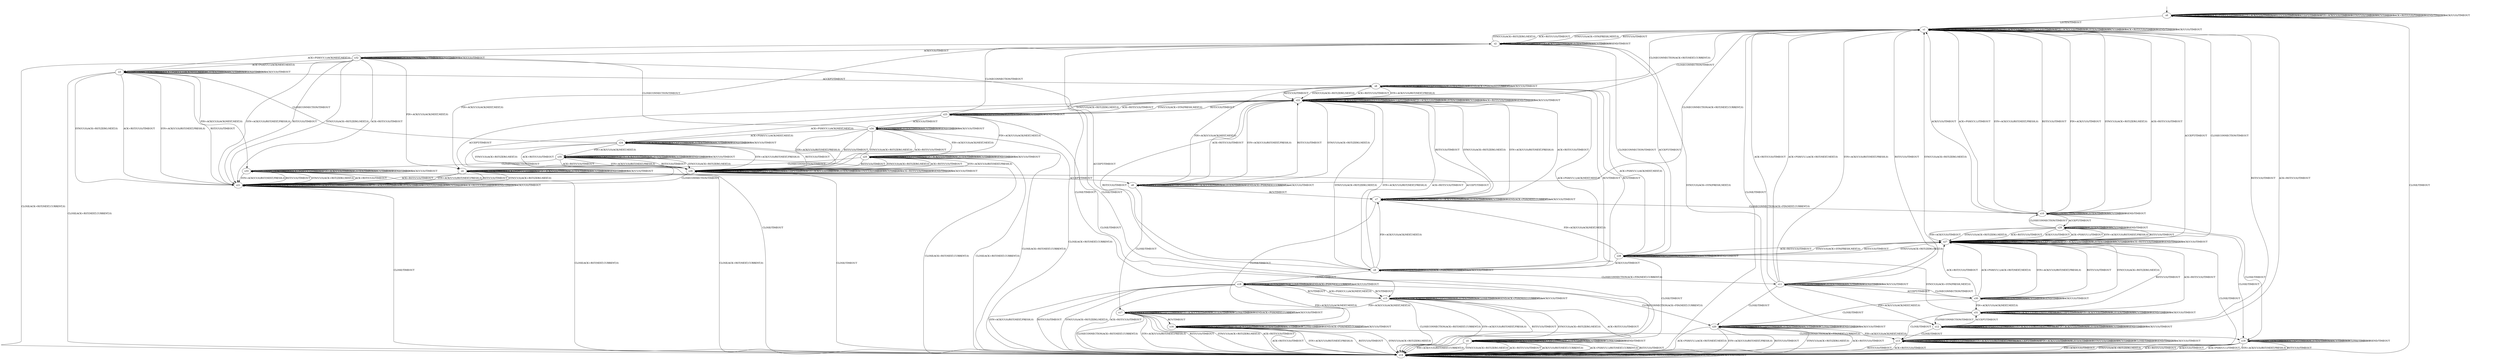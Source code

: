 digraph h7 {
s0 [label="s0"];
s1 [label="s1"];
s2 [label="s2"];
s3 [label="s3"];
s4 [label="s4"];
s5 [label="s5"];
s6 [label="s6"];
s7 [label="s7"];
s8 [label="s8"];
s9 [label="s9"];
s10 [label="s10"];
s11 [label="s11"];
s12 [label="s12"];
s13 [label="s13"];
s14 [label="s14"];
s15 [label="s15"];
s16 [label="s16"];
s17 [label="s17"];
s18 [label="s18"];
s19 [label="s19"];
s20 [label="s20"];
s21 [label="s21"];
s22 [label="s22"];
s23 [label="s23"];
s24 [label="s24"];
s25 [label="s25"];
s26 [label="s26"];
s27 [label="s27"];
s28 [label="s28"];
s29 [label="s29"];
s30 [label="s30"];
s31 [label="s31"];
s32 [label="s32"];
s33 [label="s33"];
s34 [label="s34"];
s35 [label="s35"];
s0 -> s0 [label="CLOSECONNECTION/TIMEOUT"];
s0 -> s0 [label="ACK+PSH(V,V,1)/TIMEOUT"];
s0 -> s0 [label="SYN+ACK(V,V,0)/TIMEOUT"];
s0 -> s0 [label="RST(V,V,0)/TIMEOUT"];
s0 -> s0 [label="ACCEPT/TIMEOUT"];
s0 -> s0 [label="FIN+ACK(V,V,0)/TIMEOUT"];
s0 -> s1 [label="LISTEN/TIMEOUT"];
s0 -> s0 [label="SYN(V,V,0)/TIMEOUT"];
s0 -> s0 [label="RCV/TIMEOUT"];
s0 -> s0 [label="ACK+RST(V,V,0)/TIMEOUT"];
s0 -> s14 [label="CLOSE/TIMEOUT"];
s0 -> s0 [label="SEND/TIMEOUT"];
s0 -> s0 [label="ACK(V,V,0)/TIMEOUT"];
s1 -> s1 [label="CLOSECONNECTION/TIMEOUT"];
s1 -> s1 [label="ACK+PSH(V,V,1)/TIMEOUT"];
s1 -> s1 [label="SYN+ACK(V,V,0)/TIMEOUT"];
s1 -> s1 [label="RST(V,V,0)/TIMEOUT"];
s1 -> s27 [label="ACCEPT/TIMEOUT"];
s1 -> s1 [label="FIN+ACK(V,V,0)/TIMEOUT"];
s1 -> s1 [label="LISTEN/TIMEOUT"];
s1 -> s2 [label="SYN(V,V,0)/ACK+SYN(FRESH,NEXT,0)"];
s1 -> s1 [label="RCV/TIMEOUT"];
s1 -> s1 [label="ACK+RST(V,V,0)/TIMEOUT"];
s1 -> s14 [label="CLOSE/TIMEOUT"];
s1 -> s1 [label="SEND/TIMEOUT"];
s1 -> s1 [label="ACK(V,V,0)/TIMEOUT"];
s2 -> s2 [label="CLOSECONNECTION/TIMEOUT"];
s2 -> s3 [label="ACK+PSH(V,V,1)/ACK(NEXT,NEXT,0)"];
s2 -> s2 [label="SYN+ACK(V,V,0)/TIMEOUT"];
s2 -> s1 [label="RST(V,V,0)/TIMEOUT"];
s2 -> s28 [label="ACCEPT/TIMEOUT"];
s2 -> s4 [label="FIN+ACK(V,V,0)/ACK(NEXT,NEXT,0)"];
s2 -> s2 [label="LISTEN/TIMEOUT"];
s2 -> s1 [label="SYN(V,V,0)/ACK+RST(ZERO,NEXT,0)"];
s2 -> s2 [label="RCV/TIMEOUT"];
s2 -> s1 [label="ACK+RST(V,V,0)/TIMEOUT"];
s2 -> s5 [label="CLOSE/TIMEOUT"];
s2 -> s2 [label="SEND/TIMEOUT"];
s2 -> s32 [label="ACK(V,V,0)/TIMEOUT"];
s3 -> s3 [label="CLOSECONNECTION/TIMEOUT"];
s3 -> s3 [label="ACK+PSH(V,V,1)/ACK(NEXT,NEXT,0)"];
s3 -> s21 [label="SYN+ACK(V,V,0)/RST(NEXT,FRESH,0)"];
s3 -> s21 [label="RST(V,V,0)/TIMEOUT"];
s3 -> s6 [label="ACCEPT/TIMEOUT"];
s3 -> s33 [label="FIN+ACK(V,V,0)/ACK(NEXT,NEXT,0)"];
s3 -> s3 [label="LISTEN/TIMEOUT"];
s3 -> s21 [label="SYN(V,V,0)/ACK+RST(ZERO,NEXT,0)"];
s3 -> s3 [label="RCV/TIMEOUT"];
s3 -> s21 [label="ACK+RST(V,V,0)/TIMEOUT"];
s3 -> s14 [label="CLOSE/ACK+RST(NEXT,CURRENT,0)"];
s3 -> s3 [label="SEND/TIMEOUT"];
s3 -> s3 [label="ACK(V,V,0)/TIMEOUT"];
s4 -> s4 [label="CLOSECONNECTION/TIMEOUT"];
s4 -> s4 [label="ACK+PSH(V,V,1)/TIMEOUT"];
s4 -> s21 [label="SYN+ACK(V,V,0)/RST(NEXT,FRESH,0)"];
s4 -> s21 [label="RST(V,V,0)/TIMEOUT"];
s4 -> s7 [label="ACCEPT/TIMEOUT"];
s4 -> s4 [label="FIN+ACK(V,V,0)/TIMEOUT"];
s4 -> s4 [label="LISTEN/TIMEOUT"];
s4 -> s21 [label="SYN(V,V,0)/ACK+RST(ZERO,NEXT,0)"];
s4 -> s4 [label="RCV/TIMEOUT"];
s4 -> s21 [label="ACK+RST(V,V,0)/TIMEOUT"];
s4 -> s14 [label="CLOSE/ACK+RST(NEXT,CURRENT,0)"];
s4 -> s4 [label="SEND/TIMEOUT"];
s4 -> s4 [label="ACK(V,V,0)/TIMEOUT"];
s5 -> s5 [label="CLOSECONNECTION/TIMEOUT"];
s5 -> s14 [label="ACK+PSH(V,V,1)/RST(NEXT,CURRENT,0)"];
s5 -> s5 [label="SYN+ACK(V,V,0)/TIMEOUT"];
s5 -> s14 [label="RST(V,V,0)/TIMEOUT"];
s5 -> s5 [label="ACCEPT/TIMEOUT"];
s5 -> s14 [label="FIN+ACK(V,V,0)/RST(NEXT,CURRENT,0)"];
s5 -> s5 [label="LISTEN/TIMEOUT"];
s5 -> s14 [label="SYN(V,V,0)/ACK+RST(ZERO,NEXT,0)"];
s5 -> s5 [label="RCV/TIMEOUT"];
s5 -> s14 [label="ACK+RST(V,V,0)/TIMEOUT"];
s5 -> s5 [label="CLOSE/TIMEOUT"];
s5 -> s5 [label="SEND/TIMEOUT"];
s5 -> s14 [label="ACK(V,V,0)/RST(NEXT,CURRENT,0)"];
s6 -> s1 [label="CLOSECONNECTION/ACK+RST(NEXT,CURRENT,0)"];
s6 -> s6 [label="ACK+PSH(V,V,1)/ACK(NEXT,NEXT,0)"];
s6 -> s22 [label="SYN+ACK(V,V,0)/RST(NEXT,FRESH,0)"];
s6 -> s22 [label="RST(V,V,0)/TIMEOUT"];
s6 -> s6 [label="ACCEPT/TIMEOUT"];
s6 -> s8 [label="FIN+ACK(V,V,0)/ACK(NEXT,NEXT,0)"];
s6 -> s6 [label="LISTEN/TIMEOUT"];
s6 -> s22 [label="SYN(V,V,0)/ACK+RST(ZERO,NEXT,0)"];
s6 -> s9 [label="RCV/TIMEOUT"];
s6 -> s22 [label="ACK+RST(V,V,0)/TIMEOUT"];
s6 -> s15 [label="CLOSE/TIMEOUT"];
s6 -> s6 [label="SEND/ACK+PSH(NEXT,CURRENT,1)"];
s6 -> s6 [label="ACK(V,V,0)/TIMEOUT"];
s7 -> s10 [label="CLOSECONNECTION/ACK+FIN(NEXT,CURRENT,0)"];
s7 -> s7 [label="ACK+PSH(V,V,1)/TIMEOUT"];
s7 -> s22 [label="SYN+ACK(V,V,0)/RST(NEXT,FRESH,0)"];
s7 -> s22 [label="RST(V,V,0)/TIMEOUT"];
s7 -> s7 [label="ACCEPT/TIMEOUT"];
s7 -> s7 [label="FIN+ACK(V,V,0)/TIMEOUT"];
s7 -> s7 [label="LISTEN/TIMEOUT"];
s7 -> s22 [label="SYN(V,V,0)/ACK+RST(ZERO,NEXT,0)"];
s7 -> s7 [label="RCV/TIMEOUT"];
s7 -> s22 [label="ACK+RST(V,V,0)/TIMEOUT"];
s7 -> s16 [label="CLOSE/TIMEOUT"];
s7 -> s7 [label="SEND/ACK+PSH(NEXT,CURRENT,1)"];
s7 -> s7 [label="ACK(V,V,0)/TIMEOUT"];
s8 -> s1 [label="CLOSECONNECTION/ACK+RST(NEXT,CURRENT,0)"];
s8 -> s8 [label="ACK+PSH(V,V,1)/TIMEOUT"];
s8 -> s22 [label="SYN+ACK(V,V,0)/RST(NEXT,FRESH,0)"];
s8 -> s22 [label="RST(V,V,0)/TIMEOUT"];
s8 -> s8 [label="ACCEPT/TIMEOUT"];
s8 -> s8 [label="FIN+ACK(V,V,0)/TIMEOUT"];
s8 -> s8 [label="LISTEN/TIMEOUT"];
s8 -> s22 [label="SYN(V,V,0)/ACK+RST(ZERO,NEXT,0)"];
s8 -> s7 [label="RCV/TIMEOUT"];
s8 -> s22 [label="ACK+RST(V,V,0)/TIMEOUT"];
s8 -> s17 [label="CLOSE/TIMEOUT"];
s8 -> s8 [label="SEND/ACK+PSH(NEXT,CURRENT,1)"];
s8 -> s8 [label="ACK(V,V,0)/TIMEOUT"];
s9 -> s11 [label="CLOSECONNECTION/ACK+FIN(NEXT,CURRENT,0)"];
s9 -> s6 [label="ACK+PSH(V,V,1)/ACK(NEXT,NEXT,0)"];
s9 -> s22 [label="SYN+ACK(V,V,0)/RST(NEXT,FRESH,0)"];
s9 -> s22 [label="RST(V,V,0)/TIMEOUT"];
s9 -> s9 [label="ACCEPT/TIMEOUT"];
s9 -> s7 [label="FIN+ACK(V,V,0)/ACK(NEXT,NEXT,0)"];
s9 -> s9 [label="LISTEN/TIMEOUT"];
s9 -> s22 [label="SYN(V,V,0)/ACK+RST(ZERO,NEXT,0)"];
s9 -> s6 [label="RCV/TIMEOUT"];
s9 -> s22 [label="ACK+RST(V,V,0)/TIMEOUT"];
s9 -> s18 [label="CLOSE/TIMEOUT"];
s9 -> s9 [label="SEND/ACK+PSH(NEXT,CURRENT,1)"];
s9 -> s9 [label="ACK(V,V,0)/TIMEOUT"];
s10 -> s10 [label="CLOSECONNECTION/TIMEOUT"];
s10 -> s1 [label="ACK+PSH(V,V,1)/TIMEOUT"];
s10 -> s1 [label="SYN+ACK(V,V,0)/RST(NEXT,FRESH,0)"];
s10 -> s1 [label="RST(V,V,0)/TIMEOUT"];
s10 -> s29 [label="ACCEPT/TIMEOUT"];
s10 -> s1 [label="FIN+ACK(V,V,0)/TIMEOUT"];
s10 -> s10 [label="LISTEN/TIMEOUT"];
s10 -> s1 [label="SYN(V,V,0)/ACK+RST(ZERO,NEXT,0)"];
s10 -> s10 [label="RCV/TIMEOUT"];
s10 -> s1 [label="ACK+RST(V,V,0)/TIMEOUT"];
s10 -> s19 [label="CLOSE/TIMEOUT"];
s10 -> s10 [label="SEND/TIMEOUT"];
s10 -> s1 [label="ACK(V,V,0)/TIMEOUT"];
s11 -> s11 [label="CLOSECONNECTION/TIMEOUT"];
s11 -> s1 [label="ACK+PSH(V,V,1)/ACK+RST(NEXT,NEXT,0)"];
s11 -> s1 [label="SYN+ACK(V,V,0)/RST(NEXT,FRESH,0)"];
s11 -> s1 [label="RST(V,V,0)/TIMEOUT"];
s11 -> s30 [label="ACCEPT/TIMEOUT"];
s11 -> s12 [label="FIN+ACK(V,V,0)/ACK(NEXT,NEXT,0)"];
s11 -> s11 [label="LISTEN/TIMEOUT"];
s11 -> s1 [label="SYN(V,V,0)/ACK+RST(ZERO,NEXT,0)"];
s11 -> s11 [label="RCV/TIMEOUT"];
s11 -> s1 [label="ACK+RST(V,V,0)/TIMEOUT"];
s11 -> s20 [label="CLOSE/TIMEOUT"];
s11 -> s11 [label="SEND/TIMEOUT"];
s11 -> s11 [label="ACK(V,V,0)/TIMEOUT"];
s12 -> s12 [label="CLOSECONNECTION/TIMEOUT"];
s12 -> s12 [label="ACK+PSH(V,V,1)/TIMEOUT"];
s12 -> s12 [label="SYN+ACK(V,V,0)/RST(NEXT,FRESH,0)"];
s12 -> s1 [label="RST(V,V,0)/TIMEOUT"];
s12 -> s31 [label="ACCEPT/TIMEOUT"];
s12 -> s12 [label="FIN+ACK(V,V,0)/TIMEOUT"];
s12 -> s12 [label="LISTEN/TIMEOUT"];
s12 -> s2 [label="SYN(V,V,0)/ACK+SYN(FRESH,NEXT,0)"];
s12 -> s12 [label="RCV/TIMEOUT"];
s12 -> s1 [label="ACK+RST(V,V,0)/TIMEOUT"];
s12 -> s13 [label="CLOSE/TIMEOUT"];
s12 -> s12 [label="SEND/TIMEOUT"];
s12 -> s12 [label="ACK(V,V,0)/TIMEOUT"];
s13 -> s13 [label="CLOSECONNECTION/TIMEOUT"];
s13 -> s13 [label="ACK+PSH(V,V,1)/TIMEOUT"];
s13 -> s13 [label="SYN+ACK(V,V,0)/RST(NEXT,FRESH,0)"];
s13 -> s14 [label="RST(V,V,0)/TIMEOUT"];
s13 -> s13 [label="ACCEPT/TIMEOUT"];
s13 -> s13 [label="FIN+ACK(V,V,0)/TIMEOUT"];
s13 -> s13 [label="LISTEN/TIMEOUT"];
s13 -> s13 [label="SYN(V,V,0)/TIMEOUT"];
s13 -> s13 [label="RCV/TIMEOUT"];
s13 -> s14 [label="ACK+RST(V,V,0)/TIMEOUT"];
s13 -> s13 [label="CLOSE/TIMEOUT"];
s13 -> s13 [label="SEND/TIMEOUT"];
s13 -> s13 [label="ACK(V,V,0)/TIMEOUT"];
s14 -> s14 [label="CLOSECONNECTION/TIMEOUT"];
s14 -> s14 [label="ACK+PSH(V,V,1)/TIMEOUT"];
s14 -> s14 [label="SYN+ACK(V,V,0)/TIMEOUT"];
s14 -> s14 [label="RST(V,V,0)/TIMEOUT"];
s14 -> s14 [label="ACCEPT/TIMEOUT"];
s14 -> s14 [label="FIN+ACK(V,V,0)/TIMEOUT"];
s14 -> s14 [label="LISTEN/TIMEOUT"];
s14 -> s14 [label="SYN(V,V,0)/TIMEOUT"];
s14 -> s14 [label="RCV/TIMEOUT"];
s14 -> s14 [label="ACK+RST(V,V,0)/TIMEOUT"];
s14 -> s14 [label="CLOSE/TIMEOUT"];
s14 -> s14 [label="SEND/TIMEOUT"];
s14 -> s14 [label="ACK(V,V,0)/TIMEOUT"];
s15 -> s14 [label="CLOSECONNECTION/ACK+RST(NEXT,CURRENT,0)"];
s15 -> s15 [label="ACK+PSH(V,V,1)/ACK(NEXT,NEXT,0)"];
s15 -> s14 [label="SYN+ACK(V,V,0)/RST(NEXT,FRESH,0)"];
s15 -> s14 [label="RST(V,V,0)/TIMEOUT"];
s15 -> s15 [label="ACCEPT/TIMEOUT"];
s15 -> s17 [label="FIN+ACK(V,V,0)/ACK(NEXT,NEXT,0)"];
s15 -> s15 [label="LISTEN/TIMEOUT"];
s15 -> s14 [label="SYN(V,V,0)/ACK+RST(ZERO,NEXT,0)"];
s15 -> s18 [label="RCV/TIMEOUT"];
s15 -> s14 [label="ACK+RST(V,V,0)/TIMEOUT"];
s15 -> s15 [label="CLOSE/TIMEOUT"];
s15 -> s15 [label="SEND/ACK+PSH(NEXT,CURRENT,1)"];
s15 -> s15 [label="ACK(V,V,0)/TIMEOUT"];
s16 -> s19 [label="CLOSECONNECTION/ACK+FIN(NEXT,CURRENT,0)"];
s16 -> s16 [label="ACK+PSH(V,V,1)/TIMEOUT"];
s16 -> s14 [label="SYN+ACK(V,V,0)/RST(NEXT,FRESH,0)"];
s16 -> s14 [label="RST(V,V,0)/TIMEOUT"];
s16 -> s16 [label="ACCEPT/TIMEOUT"];
s16 -> s16 [label="FIN+ACK(V,V,0)/TIMEOUT"];
s16 -> s16 [label="LISTEN/TIMEOUT"];
s16 -> s14 [label="SYN(V,V,0)/ACK+RST(ZERO,NEXT,0)"];
s16 -> s16 [label="RCV/TIMEOUT"];
s16 -> s14 [label="ACK+RST(V,V,0)/TIMEOUT"];
s16 -> s16 [label="CLOSE/TIMEOUT"];
s16 -> s16 [label="SEND/ACK+PSH(NEXT,CURRENT,1)"];
s16 -> s16 [label="ACK(V,V,0)/TIMEOUT"];
s17 -> s14 [label="CLOSECONNECTION/ACK+RST(NEXT,CURRENT,0)"];
s17 -> s17 [label="ACK+PSH(V,V,1)/TIMEOUT"];
s17 -> s14 [label="SYN+ACK(V,V,0)/RST(NEXT,FRESH,0)"];
s17 -> s14 [label="RST(V,V,0)/TIMEOUT"];
s17 -> s17 [label="ACCEPT/TIMEOUT"];
s17 -> s17 [label="FIN+ACK(V,V,0)/TIMEOUT"];
s17 -> s17 [label="LISTEN/TIMEOUT"];
s17 -> s14 [label="SYN(V,V,0)/ACK+RST(ZERO,NEXT,0)"];
s17 -> s16 [label="RCV/TIMEOUT"];
s17 -> s14 [label="ACK+RST(V,V,0)/TIMEOUT"];
s17 -> s17 [label="CLOSE/TIMEOUT"];
s17 -> s17 [label="SEND/ACK+PSH(NEXT,CURRENT,1)"];
s17 -> s17 [label="ACK(V,V,0)/TIMEOUT"];
s18 -> s20 [label="CLOSECONNECTION/ACK+FIN(NEXT,CURRENT,0)"];
s18 -> s15 [label="ACK+PSH(V,V,1)/ACK(NEXT,NEXT,0)"];
s18 -> s14 [label="SYN+ACK(V,V,0)/RST(NEXT,FRESH,0)"];
s18 -> s14 [label="RST(V,V,0)/TIMEOUT"];
s18 -> s18 [label="ACCEPT/TIMEOUT"];
s18 -> s16 [label="FIN+ACK(V,V,0)/ACK(NEXT,NEXT,0)"];
s18 -> s18 [label="LISTEN/TIMEOUT"];
s18 -> s14 [label="SYN(V,V,0)/ACK+RST(ZERO,NEXT,0)"];
s18 -> s15 [label="RCV/TIMEOUT"];
s18 -> s14 [label="ACK+RST(V,V,0)/TIMEOUT"];
s18 -> s18 [label="CLOSE/TIMEOUT"];
s18 -> s18 [label="SEND/ACK+PSH(NEXT,CURRENT,1)"];
s18 -> s18 [label="ACK(V,V,0)/TIMEOUT"];
s19 -> s19 [label="CLOSECONNECTION/TIMEOUT"];
s19 -> s14 [label="ACK+PSH(V,V,1)/TIMEOUT"];
s19 -> s14 [label="SYN+ACK(V,V,0)/RST(NEXT,FRESH,0)"];
s19 -> s14 [label="RST(V,V,0)/TIMEOUT"];
s19 -> s19 [label="ACCEPT/TIMEOUT"];
s19 -> s14 [label="FIN+ACK(V,V,0)/TIMEOUT"];
s19 -> s19 [label="LISTEN/TIMEOUT"];
s19 -> s14 [label="SYN(V,V,0)/ACK+RST(ZERO,NEXT,0)"];
s19 -> s19 [label="RCV/TIMEOUT"];
s19 -> s14 [label="ACK+RST(V,V,0)/TIMEOUT"];
s19 -> s19 [label="CLOSE/TIMEOUT"];
s19 -> s19 [label="SEND/TIMEOUT"];
s19 -> s14 [label="ACK(V,V,0)/TIMEOUT"];
s20 -> s20 [label="CLOSECONNECTION/TIMEOUT"];
s20 -> s14 [label="ACK+PSH(V,V,1)/ACK+RST(NEXT,NEXT,0)"];
s20 -> s14 [label="SYN+ACK(V,V,0)/RST(NEXT,FRESH,0)"];
s20 -> s14 [label="RST(V,V,0)/TIMEOUT"];
s20 -> s20 [label="ACCEPT/TIMEOUT"];
s20 -> s13 [label="FIN+ACK(V,V,0)/ACK(NEXT,NEXT,0)"];
s20 -> s20 [label="LISTEN/TIMEOUT"];
s20 -> s14 [label="SYN(V,V,0)/ACK+RST(ZERO,NEXT,0)"];
s20 -> s20 [label="RCV/TIMEOUT"];
s20 -> s14 [label="ACK+RST(V,V,0)/TIMEOUT"];
s20 -> s20 [label="CLOSE/TIMEOUT"];
s20 -> s20 [label="SEND/TIMEOUT"];
s20 -> s20 [label="ACK(V,V,0)/TIMEOUT"];
s21 -> s21 [label="CLOSECONNECTION/TIMEOUT"];
s21 -> s21 [label="ACK+PSH(V,V,1)/TIMEOUT"];
s21 -> s21 [label="SYN+ACK(V,V,0)/TIMEOUT"];
s21 -> s21 [label="RST(V,V,0)/TIMEOUT"];
s21 -> s22 [label="ACCEPT/TIMEOUT"];
s21 -> s21 [label="FIN+ACK(V,V,0)/TIMEOUT"];
s21 -> s21 [label="LISTEN/TIMEOUT"];
s21 -> s21 [label="SYN(V,V,0)/TIMEOUT"];
s21 -> s21 [label="RCV/TIMEOUT"];
s21 -> s21 [label="ACK+RST(V,V,0)/TIMEOUT"];
s21 -> s14 [label="CLOSE/TIMEOUT"];
s21 -> s21 [label="SEND/TIMEOUT"];
s21 -> s21 [label="ACK(V,V,0)/TIMEOUT"];
s22 -> s1 [label="CLOSECONNECTION/TIMEOUT"];
s22 -> s22 [label="ACK+PSH(V,V,1)/TIMEOUT"];
s22 -> s22 [label="SYN+ACK(V,V,0)/TIMEOUT"];
s22 -> s22 [label="RST(V,V,0)/TIMEOUT"];
s22 -> s22 [label="ACCEPT/TIMEOUT"];
s22 -> s22 [label="FIN+ACK(V,V,0)/TIMEOUT"];
s22 -> s22 [label="LISTEN/TIMEOUT"];
s22 -> s23 [label="SYN(V,V,0)/ACK+SYN(FRESH,NEXT,0)"];
s22 -> s22 [label="RCV/TIMEOUT"];
s22 -> s22 [label="ACK+RST(V,V,0)/TIMEOUT"];
s22 -> s14 [label="CLOSE/TIMEOUT"];
s22 -> s22 [label="SEND/TIMEOUT"];
s22 -> s22 [label="ACK(V,V,0)/TIMEOUT"];
s23 -> s2 [label="CLOSECONNECTION/TIMEOUT"];
s23 -> s24 [label="ACK+PSH(V,V,1)/ACK(NEXT,NEXT,0)"];
s23 -> s23 [label="SYN+ACK(V,V,0)/TIMEOUT"];
s23 -> s22 [label="RST(V,V,0)/TIMEOUT"];
s23 -> s23 [label="ACCEPT/TIMEOUT"];
s23 -> s25 [label="FIN+ACK(V,V,0)/ACK(NEXT,NEXT,0)"];
s23 -> s23 [label="LISTEN/TIMEOUT"];
s23 -> s22 [label="SYN(V,V,0)/ACK+RST(ZERO,NEXT,0)"];
s23 -> s23 [label="RCV/TIMEOUT"];
s23 -> s22 [label="ACK+RST(V,V,0)/TIMEOUT"];
s23 -> s5 [label="CLOSE/TIMEOUT"];
s23 -> s23 [label="SEND/TIMEOUT"];
s23 -> s34 [label="ACK(V,V,0)/TIMEOUT"];
s24 -> s3 [label="CLOSECONNECTION/TIMEOUT"];
s24 -> s24 [label="ACK+PSH(V,V,1)/ACK(NEXT,NEXT,0)"];
s24 -> s26 [label="SYN+ACK(V,V,0)/RST(NEXT,FRESH,0)"];
s24 -> s26 [label="RST(V,V,0)/TIMEOUT"];
s24 -> s24 [label="ACCEPT/TIMEOUT"];
s24 -> s35 [label="FIN+ACK(V,V,0)/ACK(NEXT,NEXT,0)"];
s24 -> s24 [label="LISTEN/TIMEOUT"];
s24 -> s26 [label="SYN(V,V,0)/ACK+RST(ZERO,NEXT,0)"];
s24 -> s24 [label="RCV/TIMEOUT"];
s24 -> s26 [label="ACK+RST(V,V,0)/TIMEOUT"];
s24 -> s14 [label="CLOSE/ACK+RST(NEXT,CURRENT,0)"];
s24 -> s24 [label="SEND/TIMEOUT"];
s24 -> s24 [label="ACK(V,V,0)/TIMEOUT"];
s25 -> s4 [label="CLOSECONNECTION/TIMEOUT"];
s25 -> s25 [label="ACK+PSH(V,V,1)/TIMEOUT"];
s25 -> s26 [label="SYN+ACK(V,V,0)/RST(NEXT,FRESH,0)"];
s25 -> s26 [label="RST(V,V,0)/TIMEOUT"];
s25 -> s25 [label="ACCEPT/TIMEOUT"];
s25 -> s25 [label="FIN+ACK(V,V,0)/TIMEOUT"];
s25 -> s25 [label="LISTEN/TIMEOUT"];
s25 -> s26 [label="SYN(V,V,0)/ACK+RST(ZERO,NEXT,0)"];
s25 -> s25 [label="RCV/TIMEOUT"];
s25 -> s26 [label="ACK+RST(V,V,0)/TIMEOUT"];
s25 -> s14 [label="CLOSE/ACK+RST(NEXT,CURRENT,0)"];
s25 -> s25 [label="SEND/TIMEOUT"];
s25 -> s25 [label="ACK(V,V,0)/TIMEOUT"];
s26 -> s21 [label="CLOSECONNECTION/TIMEOUT"];
s26 -> s26 [label="ACK+PSH(V,V,1)/TIMEOUT"];
s26 -> s26 [label="SYN+ACK(V,V,0)/TIMEOUT"];
s26 -> s26 [label="RST(V,V,0)/TIMEOUT"];
s26 -> s26 [label="ACCEPT/TIMEOUT"];
s26 -> s26 [label="FIN+ACK(V,V,0)/TIMEOUT"];
s26 -> s26 [label="LISTEN/TIMEOUT"];
s26 -> s26 [label="SYN(V,V,0)/TIMEOUT"];
s26 -> s26 [label="RCV/TIMEOUT"];
s26 -> s26 [label="ACK+RST(V,V,0)/TIMEOUT"];
s26 -> s14 [label="CLOSE/TIMEOUT"];
s26 -> s26 [label="SEND/TIMEOUT"];
s26 -> s26 [label="ACK(V,V,0)/TIMEOUT"];
s27 -> s1 [label="CLOSECONNECTION/TIMEOUT"];
s27 -> s27 [label="ACK+PSH(V,V,1)/TIMEOUT"];
s27 -> s27 [label="SYN+ACK(V,V,0)/TIMEOUT"];
s27 -> s27 [label="RST(V,V,0)/TIMEOUT"];
s27 -> s27 [label="ACCEPT/TIMEOUT"];
s27 -> s27 [label="FIN+ACK(V,V,0)/TIMEOUT"];
s27 -> s27 [label="LISTEN/TIMEOUT"];
s27 -> s28 [label="SYN(V,V,0)/ACK+SYN(FRESH,NEXT,0)"];
s27 -> s27 [label="RCV/TIMEOUT"];
s27 -> s27 [label="ACK+RST(V,V,0)/TIMEOUT"];
s27 -> s14 [label="CLOSE/TIMEOUT"];
s27 -> s27 [label="SEND/TIMEOUT"];
s27 -> s27 [label="ACK(V,V,0)/TIMEOUT"];
s28 -> s2 [label="CLOSECONNECTION/TIMEOUT"];
s28 -> s6 [label="ACK+PSH(V,V,1)/ACK(NEXT,NEXT,0)"];
s28 -> s28 [label="SYN+ACK(V,V,0)/TIMEOUT"];
s28 -> s27 [label="RST(V,V,0)/TIMEOUT"];
s28 -> s28 [label="ACCEPT/TIMEOUT"];
s28 -> s7 [label="FIN+ACK(V,V,0)/ACK(NEXT,NEXT,0)"];
s28 -> s28 [label="LISTEN/TIMEOUT"];
s28 -> s27 [label="SYN(V,V,0)/ACK+RST(ZERO,NEXT,0)"];
s28 -> s28 [label="RCV/TIMEOUT"];
s28 -> s27 [label="ACK+RST(V,V,0)/TIMEOUT"];
s28 -> s5 [label="CLOSE/TIMEOUT"];
s28 -> s28 [label="SEND/TIMEOUT"];
s28 -> s9 [label="ACK(V,V,0)/TIMEOUT"];
s29 -> s10 [label="CLOSECONNECTION/TIMEOUT"];
s29 -> s27 [label="ACK+PSH(V,V,1)/TIMEOUT"];
s29 -> s27 [label="SYN+ACK(V,V,0)/RST(NEXT,FRESH,0)"];
s29 -> s27 [label="RST(V,V,0)/TIMEOUT"];
s29 -> s29 [label="ACCEPT/TIMEOUT"];
s29 -> s27 [label="FIN+ACK(V,V,0)/TIMEOUT"];
s29 -> s29 [label="LISTEN/TIMEOUT"];
s29 -> s27 [label="SYN(V,V,0)/ACK+RST(ZERO,NEXT,0)"];
s29 -> s29 [label="RCV/TIMEOUT"];
s29 -> s27 [label="ACK+RST(V,V,0)/TIMEOUT"];
s29 -> s19 [label="CLOSE/TIMEOUT"];
s29 -> s29 [label="SEND/TIMEOUT"];
s29 -> s27 [label="ACK(V,V,0)/TIMEOUT"];
s30 -> s11 [label="CLOSECONNECTION/TIMEOUT"];
s30 -> s27 [label="ACK+PSH(V,V,1)/ACK+RST(NEXT,NEXT,0)"];
s30 -> s27 [label="SYN+ACK(V,V,0)/RST(NEXT,FRESH,0)"];
s30 -> s27 [label="RST(V,V,0)/TIMEOUT"];
s30 -> s30 [label="ACCEPT/TIMEOUT"];
s30 -> s31 [label="FIN+ACK(V,V,0)/ACK(NEXT,NEXT,0)"];
s30 -> s30 [label="LISTEN/TIMEOUT"];
s30 -> s27 [label="SYN(V,V,0)/ACK+RST(ZERO,NEXT,0)"];
s30 -> s30 [label="RCV/TIMEOUT"];
s30 -> s27 [label="ACK+RST(V,V,0)/TIMEOUT"];
s30 -> s20 [label="CLOSE/TIMEOUT"];
s30 -> s30 [label="SEND/TIMEOUT"];
s30 -> s30 [label="ACK(V,V,0)/TIMEOUT"];
s31 -> s12 [label="CLOSECONNECTION/TIMEOUT"];
s31 -> s31 [label="ACK+PSH(V,V,1)/TIMEOUT"];
s31 -> s31 [label="SYN+ACK(V,V,0)/RST(NEXT,FRESH,0)"];
s31 -> s27 [label="RST(V,V,0)/TIMEOUT"];
s31 -> s31 [label="ACCEPT/TIMEOUT"];
s31 -> s31 [label="FIN+ACK(V,V,0)/TIMEOUT"];
s31 -> s31 [label="LISTEN/TIMEOUT"];
s31 -> s28 [label="SYN(V,V,0)/ACK+SYN(FRESH,NEXT,0)"];
s31 -> s31 [label="RCV/TIMEOUT"];
s31 -> s27 [label="ACK+RST(V,V,0)/TIMEOUT"];
s31 -> s13 [label="CLOSE/TIMEOUT"];
s31 -> s31 [label="SEND/TIMEOUT"];
s31 -> s31 [label="ACK(V,V,0)/TIMEOUT"];
s32 -> s32 [label="CLOSECONNECTION/TIMEOUT"];
s32 -> s3 [label="ACK+PSH(V,V,1)/ACK(NEXT,NEXT,0)"];
s32 -> s21 [label="SYN+ACK(V,V,0)/RST(NEXT,FRESH,0)"];
s32 -> s21 [label="RST(V,V,0)/TIMEOUT"];
s32 -> s9 [label="ACCEPT/TIMEOUT"];
s32 -> s4 [label="FIN+ACK(V,V,0)/ACK(NEXT,NEXT,0)"];
s32 -> s32 [label="LISTEN/TIMEOUT"];
s32 -> s21 [label="SYN(V,V,0)/ACK+RST(ZERO,NEXT,0)"];
s32 -> s32 [label="RCV/TIMEOUT"];
s32 -> s21 [label="ACK+RST(V,V,0)/TIMEOUT"];
s32 -> s14 [label="CLOSE/ACK+RST(NEXT,CURRENT,0)"];
s32 -> s32 [label="SEND/TIMEOUT"];
s32 -> s32 [label="ACK(V,V,0)/TIMEOUT"];
s33 -> s33 [label="CLOSECONNECTION/TIMEOUT"];
s33 -> s33 [label="ACK+PSH(V,V,1)/TIMEOUT"];
s33 -> s21 [label="SYN+ACK(V,V,0)/RST(NEXT,FRESH,0)"];
s33 -> s21 [label="RST(V,V,0)/TIMEOUT"];
s33 -> s8 [label="ACCEPT/TIMEOUT"];
s33 -> s33 [label="FIN+ACK(V,V,0)/TIMEOUT"];
s33 -> s33 [label="LISTEN/TIMEOUT"];
s33 -> s21 [label="SYN(V,V,0)/ACK+RST(ZERO,NEXT,0)"];
s33 -> s33 [label="RCV/TIMEOUT"];
s33 -> s21 [label="ACK+RST(V,V,0)/TIMEOUT"];
s33 -> s14 [label="CLOSE/ACK+RST(NEXT,CURRENT,0)"];
s33 -> s33 [label="SEND/TIMEOUT"];
s33 -> s33 [label="ACK(V,V,0)/TIMEOUT"];
s34 -> s32 [label="CLOSECONNECTION/TIMEOUT"];
s34 -> s24 [label="ACK+PSH(V,V,1)/ACK(NEXT,NEXT,0)"];
s34 -> s26 [label="SYN+ACK(V,V,0)/RST(NEXT,FRESH,0)"];
s34 -> s26 [label="RST(V,V,0)/TIMEOUT"];
s34 -> s34 [label="ACCEPT/TIMEOUT"];
s34 -> s25 [label="FIN+ACK(V,V,0)/ACK(NEXT,NEXT,0)"];
s34 -> s34 [label="LISTEN/TIMEOUT"];
s34 -> s26 [label="SYN(V,V,0)/ACK+RST(ZERO,NEXT,0)"];
s34 -> s34 [label="RCV/TIMEOUT"];
s34 -> s26 [label="ACK+RST(V,V,0)/TIMEOUT"];
s34 -> s14 [label="CLOSE/ACK+RST(NEXT,CURRENT,0)"];
s34 -> s34 [label="SEND/TIMEOUT"];
s34 -> s34 [label="ACK(V,V,0)/TIMEOUT"];
s35 -> s33 [label="CLOSECONNECTION/TIMEOUT"];
s35 -> s35 [label="ACK+PSH(V,V,1)/TIMEOUT"];
s35 -> s26 [label="SYN+ACK(V,V,0)/RST(NEXT,FRESH,0)"];
s35 -> s26 [label="RST(V,V,0)/TIMEOUT"];
s35 -> s35 [label="ACCEPT/TIMEOUT"];
s35 -> s35 [label="FIN+ACK(V,V,0)/TIMEOUT"];
s35 -> s35 [label="LISTEN/TIMEOUT"];
s35 -> s26 [label="SYN(V,V,0)/ACK+RST(ZERO,NEXT,0)"];
s35 -> s35 [label="RCV/TIMEOUT"];
s35 -> s26 [label="ACK+RST(V,V,0)/TIMEOUT"];
s35 -> s14 [label="CLOSE/ACK+RST(NEXT,CURRENT,0)"];
s35 -> s35 [label="SEND/TIMEOUT"];
s35 -> s35 [label="ACK(V,V,0)/TIMEOUT"];
__start0 [shape=none, label=""];
__start0 -> s0 [label=""];
}
